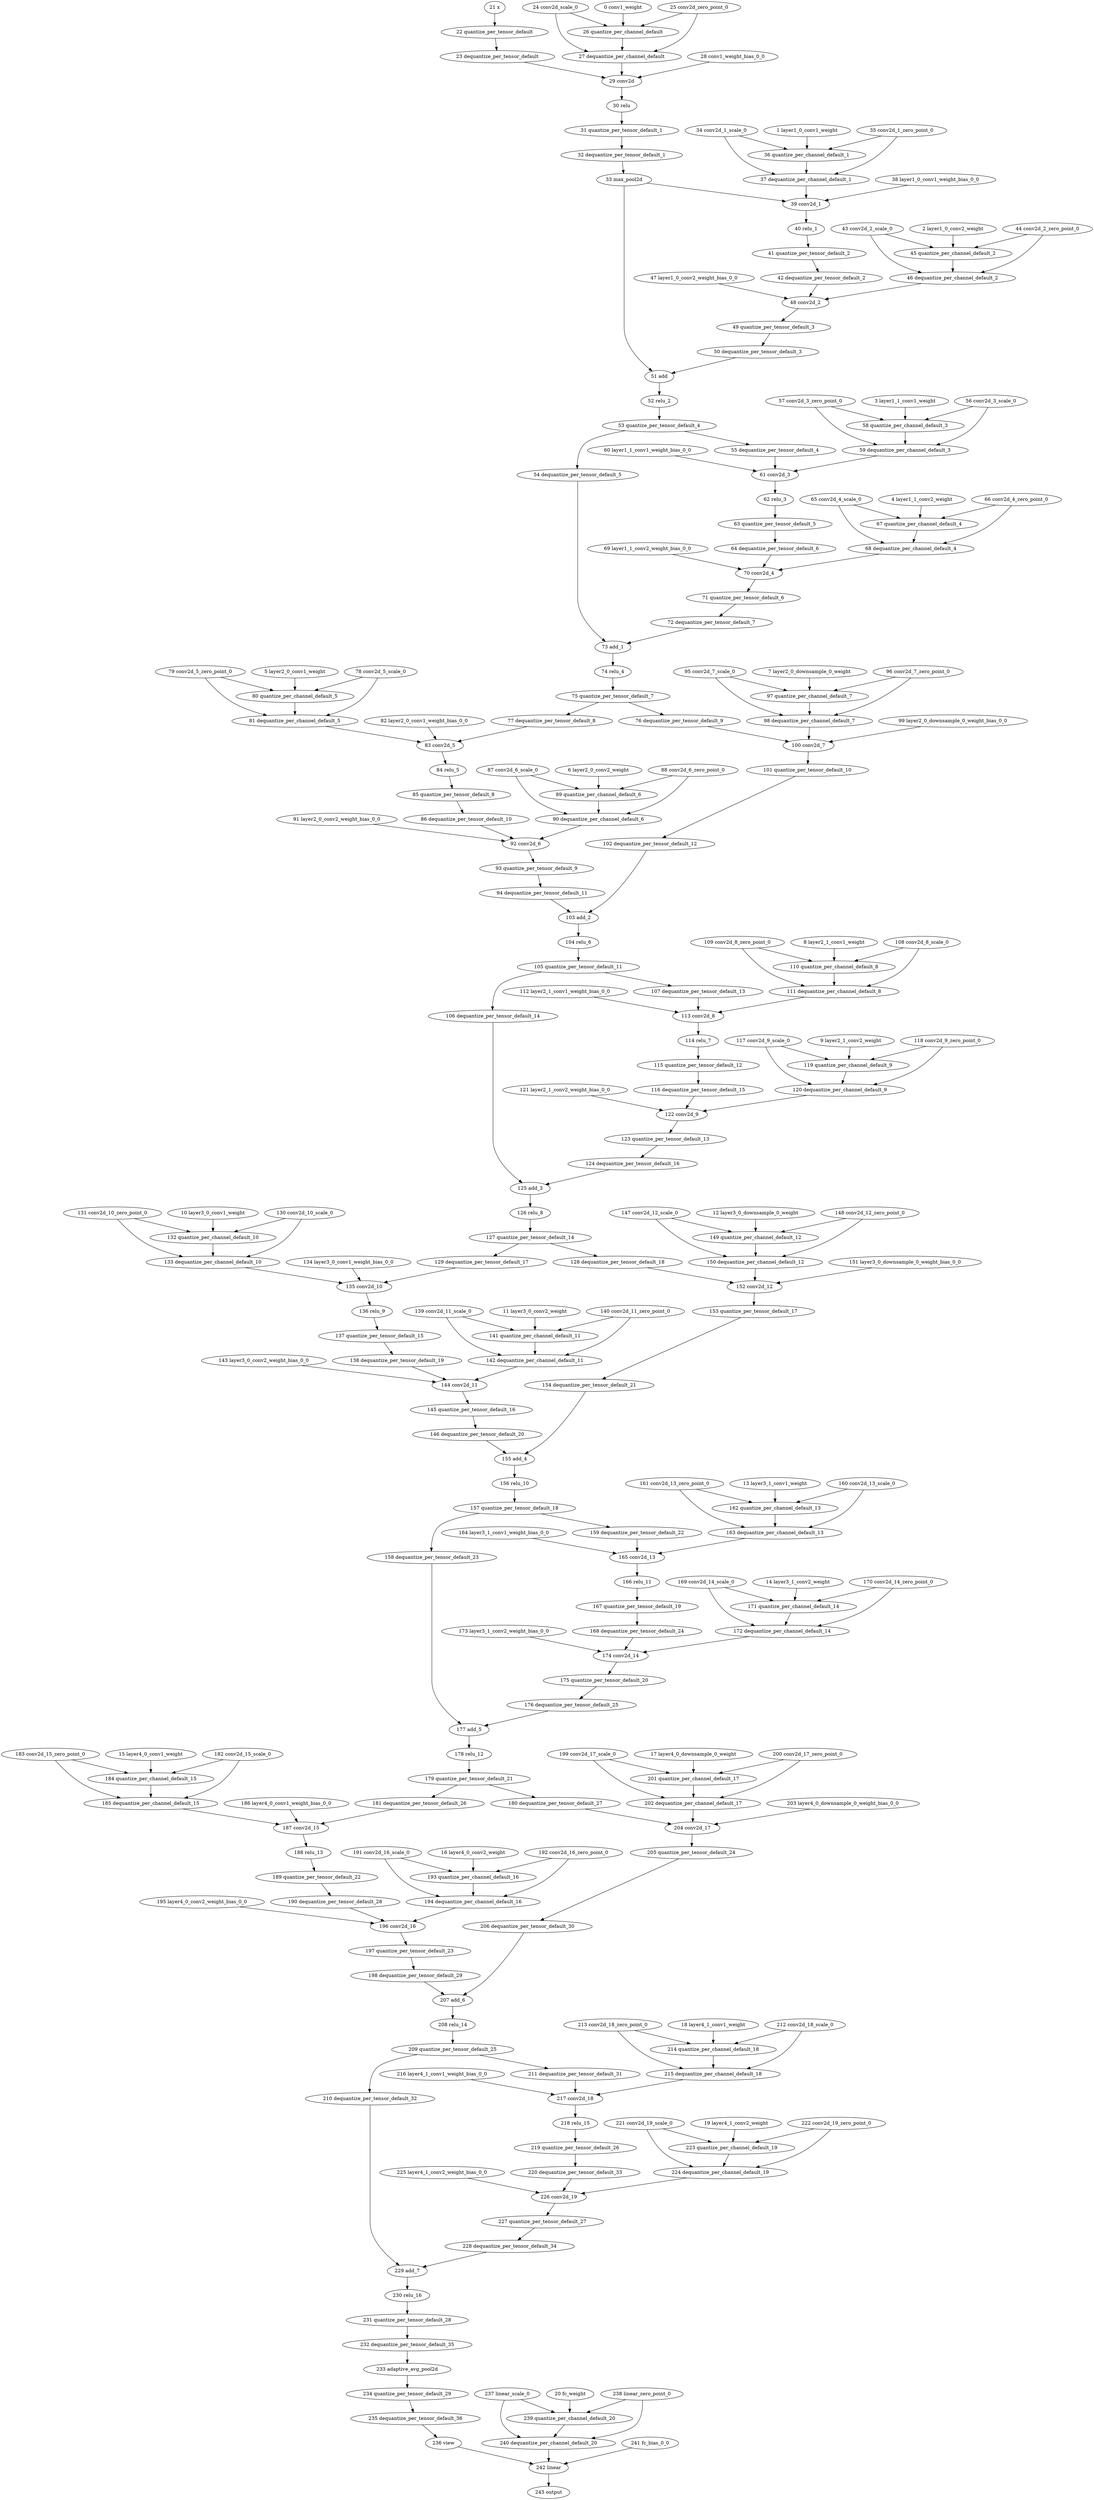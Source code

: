 strict digraph  {
"0 conv1_weight" [id=0, type=get_attr];
"1 layer1_0_conv1_weight" [id=1, type=get_attr];
"2 layer1_0_conv2_weight" [id=2, type=get_attr];
"3 layer1_1_conv1_weight" [id=3, type=get_attr];
"4 layer1_1_conv2_weight" [id=4, type=get_attr];
"5 layer2_0_conv1_weight" [id=5, type=get_attr];
"6 layer2_0_conv2_weight" [id=6, type=get_attr];
"7 layer2_0_downsample_0_weight" [id=7, type=get_attr];
"8 layer2_1_conv1_weight" [id=8, type=get_attr];
"9 layer2_1_conv2_weight" [id=9, type=get_attr];
"10 layer3_0_conv1_weight" [id=10, type=get_attr];
"11 layer3_0_conv2_weight" [id=11, type=get_attr];
"12 layer3_0_downsample_0_weight" [id=12, type=get_attr];
"13 layer3_1_conv1_weight" [id=13, type=get_attr];
"14 layer3_1_conv2_weight" [id=14, type=get_attr];
"15 layer4_0_conv1_weight" [id=15, type=get_attr];
"16 layer4_0_conv2_weight" [id=16, type=get_attr];
"17 layer4_0_downsample_0_weight" [id=17, type=get_attr];
"18 layer4_1_conv1_weight" [id=18, type=get_attr];
"19 layer4_1_conv2_weight" [id=19, type=get_attr];
"20 fc_weight" [id=20, type=get_attr];
"21 x" [id=21, type=input];
"22 quantize_per_tensor_default" [id=22, type=quantize_per_tensor];
"23 dequantize_per_tensor_default" [id=23, type=dequantize_per_tensor];
"24 conv2d_scale_0" [id=24, type=get_attr];
"25 conv2d_zero_point_0" [id=25, type=get_attr];
"26 quantize_per_channel_default" [id=26, type=quantize_per_channel];
"27 dequantize_per_channel_default" [id=27, type=dequantize_per_channel];
"28 conv1_weight_bias_0_0" [id=28, type=get_attr];
"29 conv2d" [id=29, type=conv2d];
"30 relu" [id=30, type=relu];
"31 quantize_per_tensor_default_1" [id=31, type=quantize_per_tensor];
"32 dequantize_per_tensor_default_1" [id=32, type=dequantize_per_tensor];
"33 max_pool2d" [id=33, type=max_pool2d];
"34 conv2d_1_scale_0" [id=34, type=get_attr];
"35 conv2d_1_zero_point_0" [id=35, type=get_attr];
"36 quantize_per_channel_default_1" [id=36, type=quantize_per_channel];
"37 dequantize_per_channel_default_1" [id=37, type=dequantize_per_channel];
"38 layer1_0_conv1_weight_bias_0_0" [id=38, type=get_attr];
"39 conv2d_1" [id=39, type=conv2d];
"40 relu_1" [id=40, type=relu];
"41 quantize_per_tensor_default_2" [id=41, type=quantize_per_tensor];
"42 dequantize_per_tensor_default_2" [id=42, type=dequantize_per_tensor];
"43 conv2d_2_scale_0" [id=43, type=get_attr];
"44 conv2d_2_zero_point_0" [id=44, type=get_attr];
"45 quantize_per_channel_default_2" [id=45, type=quantize_per_channel];
"46 dequantize_per_channel_default_2" [id=46, type=dequantize_per_channel];
"47 layer1_0_conv2_weight_bias_0_0" [id=47, type=get_attr];
"48 conv2d_2" [id=48, type=conv2d];
"49 quantize_per_tensor_default_3" [id=49, type=quantize_per_tensor];
"50 dequantize_per_tensor_default_3" [id=50, type=dequantize_per_tensor];
"51 add" [id=51, type=add];
"52 relu_2" [id=52, type=relu];
"53 quantize_per_tensor_default_4" [id=53, type=quantize_per_tensor];
"54 dequantize_per_tensor_default_5" [id=54, type=dequantize_per_tensor];
"55 dequantize_per_tensor_default_4" [id=55, type=dequantize_per_tensor];
"56 conv2d_3_scale_0" [id=56, type=get_attr];
"57 conv2d_3_zero_point_0" [id=57, type=get_attr];
"58 quantize_per_channel_default_3" [id=58, type=quantize_per_channel];
"59 dequantize_per_channel_default_3" [id=59, type=dequantize_per_channel];
"60 layer1_1_conv1_weight_bias_0_0" [id=60, type=get_attr];
"61 conv2d_3" [id=61, type=conv2d];
"62 relu_3" [id=62, type=relu];
"63 quantize_per_tensor_default_5" [id=63, type=quantize_per_tensor];
"64 dequantize_per_tensor_default_6" [id=64, type=dequantize_per_tensor];
"65 conv2d_4_scale_0" [id=65, type=get_attr];
"66 conv2d_4_zero_point_0" [id=66, type=get_attr];
"67 quantize_per_channel_default_4" [id=67, type=quantize_per_channel];
"68 dequantize_per_channel_default_4" [id=68, type=dequantize_per_channel];
"69 layer1_1_conv2_weight_bias_0_0" [id=69, type=get_attr];
"70 conv2d_4" [id=70, type=conv2d];
"71 quantize_per_tensor_default_6" [id=71, type=quantize_per_tensor];
"72 dequantize_per_tensor_default_7" [id=72, type=dequantize_per_tensor];
"73 add_1" [id=73, type=add];
"74 relu_4" [id=74, type=relu];
"75 quantize_per_tensor_default_7" [id=75, type=quantize_per_tensor];
"76 dequantize_per_tensor_default_9" [id=76, type=dequantize_per_tensor];
"77 dequantize_per_tensor_default_8" [id=77, type=dequantize_per_tensor];
"78 conv2d_5_scale_0" [id=78, type=get_attr];
"79 conv2d_5_zero_point_0" [id=79, type=get_attr];
"80 quantize_per_channel_default_5" [id=80, type=quantize_per_channel];
"81 dequantize_per_channel_default_5" [id=81, type=dequantize_per_channel];
"82 layer2_0_conv1_weight_bias_0_0" [id=82, type=get_attr];
"83 conv2d_5" [id=83, type=conv2d];
"84 relu_5" [id=84, type=relu];
"85 quantize_per_tensor_default_8" [id=85, type=quantize_per_tensor];
"86 dequantize_per_tensor_default_10" [id=86, type=dequantize_per_tensor];
"87 conv2d_6_scale_0" [id=87, type=get_attr];
"88 conv2d_6_zero_point_0" [id=88, type=get_attr];
"89 quantize_per_channel_default_6" [id=89, type=quantize_per_channel];
"90 dequantize_per_channel_default_6" [id=90, type=dequantize_per_channel];
"91 layer2_0_conv2_weight_bias_0_0" [id=91, type=get_attr];
"92 conv2d_6" [id=92, type=conv2d];
"93 quantize_per_tensor_default_9" [id=93, type=quantize_per_tensor];
"94 dequantize_per_tensor_default_11" [id=94, type=dequantize_per_tensor];
"95 conv2d_7_scale_0" [id=95, type=get_attr];
"96 conv2d_7_zero_point_0" [id=96, type=get_attr];
"97 quantize_per_channel_default_7" [id=97, type=quantize_per_channel];
"98 dequantize_per_channel_default_7" [id=98, type=dequantize_per_channel];
"99 layer2_0_downsample_0_weight_bias_0_0" [id=99, type=get_attr];
"100 conv2d_7" [id=100, type=conv2d];
"101 quantize_per_tensor_default_10" [id=101, type=quantize_per_tensor];
"102 dequantize_per_tensor_default_12" [id=102, type=dequantize_per_tensor];
"103 add_2" [id=103, type=add];
"104 relu_6" [id=104, type=relu];
"105 quantize_per_tensor_default_11" [id=105, type=quantize_per_tensor];
"106 dequantize_per_tensor_default_14" [id=106, type=dequantize_per_tensor];
"107 dequantize_per_tensor_default_13" [id=107, type=dequantize_per_tensor];
"108 conv2d_8_scale_0" [id=108, type=get_attr];
"109 conv2d_8_zero_point_0" [id=109, type=get_attr];
"110 quantize_per_channel_default_8" [id=110, type=quantize_per_channel];
"111 dequantize_per_channel_default_8" [id=111, type=dequantize_per_channel];
"112 layer2_1_conv1_weight_bias_0_0" [id=112, type=get_attr];
"113 conv2d_8" [id=113, type=conv2d];
"114 relu_7" [id=114, type=relu];
"115 quantize_per_tensor_default_12" [id=115, type=quantize_per_tensor];
"116 dequantize_per_tensor_default_15" [id=116, type=dequantize_per_tensor];
"117 conv2d_9_scale_0" [id=117, type=get_attr];
"118 conv2d_9_zero_point_0" [id=118, type=get_attr];
"119 quantize_per_channel_default_9" [id=119, type=quantize_per_channel];
"120 dequantize_per_channel_default_9" [id=120, type=dequantize_per_channel];
"121 layer2_1_conv2_weight_bias_0_0" [id=121, type=get_attr];
"122 conv2d_9" [id=122, type=conv2d];
"123 quantize_per_tensor_default_13" [id=123, type=quantize_per_tensor];
"124 dequantize_per_tensor_default_16" [id=124, type=dequantize_per_tensor];
"125 add_3" [id=125, type=add];
"126 relu_8" [id=126, type=relu];
"127 quantize_per_tensor_default_14" [id=127, type=quantize_per_tensor];
"128 dequantize_per_tensor_default_18" [id=128, type=dequantize_per_tensor];
"129 dequantize_per_tensor_default_17" [id=129, type=dequantize_per_tensor];
"130 conv2d_10_scale_0" [id=130, type=get_attr];
"131 conv2d_10_zero_point_0" [id=131, type=get_attr];
"132 quantize_per_channel_default_10" [id=132, type=quantize_per_channel];
"133 dequantize_per_channel_default_10" [id=133, type=dequantize_per_channel];
"134 layer3_0_conv1_weight_bias_0_0" [id=134, type=get_attr];
"135 conv2d_10" [id=135, type=conv2d];
"136 relu_9" [id=136, type=relu];
"137 quantize_per_tensor_default_15" [id=137, type=quantize_per_tensor];
"138 dequantize_per_tensor_default_19" [id=138, type=dequantize_per_tensor];
"139 conv2d_11_scale_0" [id=139, type=get_attr];
"140 conv2d_11_zero_point_0" [id=140, type=get_attr];
"141 quantize_per_channel_default_11" [id=141, type=quantize_per_channel];
"142 dequantize_per_channel_default_11" [id=142, type=dequantize_per_channel];
"143 layer3_0_conv2_weight_bias_0_0" [id=143, type=get_attr];
"144 conv2d_11" [id=144, type=conv2d];
"145 quantize_per_tensor_default_16" [id=145, type=quantize_per_tensor];
"146 dequantize_per_tensor_default_20" [id=146, type=dequantize_per_tensor];
"147 conv2d_12_scale_0" [id=147, type=get_attr];
"148 conv2d_12_zero_point_0" [id=148, type=get_attr];
"149 quantize_per_channel_default_12" [id=149, type=quantize_per_channel];
"150 dequantize_per_channel_default_12" [id=150, type=dequantize_per_channel];
"151 layer3_0_downsample_0_weight_bias_0_0" [id=151, type=get_attr];
"152 conv2d_12" [id=152, type=conv2d];
"153 quantize_per_tensor_default_17" [id=153, type=quantize_per_tensor];
"154 dequantize_per_tensor_default_21" [id=154, type=dequantize_per_tensor];
"155 add_4" [id=155, type=add];
"156 relu_10" [id=156, type=relu];
"157 quantize_per_tensor_default_18" [id=157, type=quantize_per_tensor];
"158 dequantize_per_tensor_default_23" [id=158, type=dequantize_per_tensor];
"159 dequantize_per_tensor_default_22" [id=159, type=dequantize_per_tensor];
"160 conv2d_13_scale_0" [id=160, type=get_attr];
"161 conv2d_13_zero_point_0" [id=161, type=get_attr];
"162 quantize_per_channel_default_13" [id=162, type=quantize_per_channel];
"163 dequantize_per_channel_default_13" [id=163, type=dequantize_per_channel];
"164 layer3_1_conv1_weight_bias_0_0" [id=164, type=get_attr];
"165 conv2d_13" [id=165, type=conv2d];
"166 relu_11" [id=166, type=relu];
"167 quantize_per_tensor_default_19" [id=167, type=quantize_per_tensor];
"168 dequantize_per_tensor_default_24" [id=168, type=dequantize_per_tensor];
"169 conv2d_14_scale_0" [id=169, type=get_attr];
"170 conv2d_14_zero_point_0" [id=170, type=get_attr];
"171 quantize_per_channel_default_14" [id=171, type=quantize_per_channel];
"172 dequantize_per_channel_default_14" [id=172, type=dequantize_per_channel];
"173 layer3_1_conv2_weight_bias_0_0" [id=173, type=get_attr];
"174 conv2d_14" [id=174, type=conv2d];
"175 quantize_per_tensor_default_20" [id=175, type=quantize_per_tensor];
"176 dequantize_per_tensor_default_25" [id=176, type=dequantize_per_tensor];
"177 add_5" [id=177, type=add];
"178 relu_12" [id=178, type=relu];
"179 quantize_per_tensor_default_21" [id=179, type=quantize_per_tensor];
"180 dequantize_per_tensor_default_27" [id=180, type=dequantize_per_tensor];
"181 dequantize_per_tensor_default_26" [id=181, type=dequantize_per_tensor];
"182 conv2d_15_scale_0" [id=182, type=get_attr];
"183 conv2d_15_zero_point_0" [id=183, type=get_attr];
"184 quantize_per_channel_default_15" [id=184, type=quantize_per_channel];
"185 dequantize_per_channel_default_15" [id=185, type=dequantize_per_channel];
"186 layer4_0_conv1_weight_bias_0_0" [id=186, type=get_attr];
"187 conv2d_15" [id=187, type=conv2d];
"188 relu_13" [id=188, type=relu];
"189 quantize_per_tensor_default_22" [id=189, type=quantize_per_tensor];
"190 dequantize_per_tensor_default_28" [id=190, type=dequantize_per_tensor];
"191 conv2d_16_scale_0" [id=191, type=get_attr];
"192 conv2d_16_zero_point_0" [id=192, type=get_attr];
"193 quantize_per_channel_default_16" [id=193, type=quantize_per_channel];
"194 dequantize_per_channel_default_16" [id=194, type=dequantize_per_channel];
"195 layer4_0_conv2_weight_bias_0_0" [id=195, type=get_attr];
"196 conv2d_16" [id=196, type=conv2d];
"197 quantize_per_tensor_default_23" [id=197, type=quantize_per_tensor];
"198 dequantize_per_tensor_default_29" [id=198, type=dequantize_per_tensor];
"199 conv2d_17_scale_0" [id=199, type=get_attr];
"200 conv2d_17_zero_point_0" [id=200, type=get_attr];
"201 quantize_per_channel_default_17" [id=201, type=quantize_per_channel];
"202 dequantize_per_channel_default_17" [id=202, type=dequantize_per_channel];
"203 layer4_0_downsample_0_weight_bias_0_0" [id=203, type=get_attr];
"204 conv2d_17" [id=204, type=conv2d];
"205 quantize_per_tensor_default_24" [id=205, type=quantize_per_tensor];
"206 dequantize_per_tensor_default_30" [id=206, type=dequantize_per_tensor];
"207 add_6" [id=207, type=add];
"208 relu_14" [id=208, type=relu];
"209 quantize_per_tensor_default_25" [id=209, type=quantize_per_tensor];
"210 dequantize_per_tensor_default_32" [id=210, type=dequantize_per_tensor];
"211 dequantize_per_tensor_default_31" [id=211, type=dequantize_per_tensor];
"212 conv2d_18_scale_0" [id=212, type=get_attr];
"213 conv2d_18_zero_point_0" [id=213, type=get_attr];
"214 quantize_per_channel_default_18" [id=214, type=quantize_per_channel];
"215 dequantize_per_channel_default_18" [id=215, type=dequantize_per_channel];
"216 layer4_1_conv1_weight_bias_0_0" [id=216, type=get_attr];
"217 conv2d_18" [id=217, type=conv2d];
"218 relu_15" [id=218, type=relu];
"219 quantize_per_tensor_default_26" [id=219, type=quantize_per_tensor];
"220 dequantize_per_tensor_default_33" [id=220, type=dequantize_per_tensor];
"221 conv2d_19_scale_0" [id=221, type=get_attr];
"222 conv2d_19_zero_point_0" [id=222, type=get_attr];
"223 quantize_per_channel_default_19" [id=223, type=quantize_per_channel];
"224 dequantize_per_channel_default_19" [id=224, type=dequantize_per_channel];
"225 layer4_1_conv2_weight_bias_0_0" [id=225, type=get_attr];
"226 conv2d_19" [id=226, type=conv2d];
"227 quantize_per_tensor_default_27" [id=227, type=quantize_per_tensor];
"228 dequantize_per_tensor_default_34" [id=228, type=dequantize_per_tensor];
"229 add_7" [id=229, type=add];
"230 relu_16" [id=230, type=relu];
"231 quantize_per_tensor_default_28" [id=231, type=quantize_per_tensor];
"232 dequantize_per_tensor_default_35" [id=232, type=dequantize_per_tensor];
"233 adaptive_avg_pool2d" [id=233, type=adaptive_avg_pool2d];
"234 quantize_per_tensor_default_29" [id=234, type=quantize_per_tensor];
"235 dequantize_per_tensor_default_36" [id=235, type=dequantize_per_tensor];
"236 view" [id=236, type=view];
"237 linear_scale_0" [id=237, type=get_attr];
"238 linear_zero_point_0" [id=238, type=get_attr];
"239 quantize_per_channel_default_20" [id=239, type=quantize_per_channel];
"240 dequantize_per_channel_default_20" [id=240, type=dequantize_per_channel];
"241 fc_bias_0_0" [id=241, type=get_attr];
"242 linear" [id=242, type=linear];
"243 output" [id=243, type=output];
"0 conv1_weight" -> "26 quantize_per_channel_default";
"1 layer1_0_conv1_weight" -> "36 quantize_per_channel_default_1";
"2 layer1_0_conv2_weight" -> "45 quantize_per_channel_default_2";
"3 layer1_1_conv1_weight" -> "58 quantize_per_channel_default_3";
"4 layer1_1_conv2_weight" -> "67 quantize_per_channel_default_4";
"5 layer2_0_conv1_weight" -> "80 quantize_per_channel_default_5";
"6 layer2_0_conv2_weight" -> "89 quantize_per_channel_default_6";
"7 layer2_0_downsample_0_weight" -> "97 quantize_per_channel_default_7";
"8 layer2_1_conv1_weight" -> "110 quantize_per_channel_default_8";
"9 layer2_1_conv2_weight" -> "119 quantize_per_channel_default_9";
"10 layer3_0_conv1_weight" -> "132 quantize_per_channel_default_10";
"11 layer3_0_conv2_weight" -> "141 quantize_per_channel_default_11";
"12 layer3_0_downsample_0_weight" -> "149 quantize_per_channel_default_12";
"13 layer3_1_conv1_weight" -> "162 quantize_per_channel_default_13";
"14 layer3_1_conv2_weight" -> "171 quantize_per_channel_default_14";
"15 layer4_0_conv1_weight" -> "184 quantize_per_channel_default_15";
"16 layer4_0_conv2_weight" -> "193 quantize_per_channel_default_16";
"17 layer4_0_downsample_0_weight" -> "201 quantize_per_channel_default_17";
"18 layer4_1_conv1_weight" -> "214 quantize_per_channel_default_18";
"19 layer4_1_conv2_weight" -> "223 quantize_per_channel_default_19";
"20 fc_weight" -> "239 quantize_per_channel_default_20";
"21 x" -> "22 quantize_per_tensor_default";
"22 quantize_per_tensor_default" -> "23 dequantize_per_tensor_default";
"23 dequantize_per_tensor_default" -> "29 conv2d";
"24 conv2d_scale_0" -> "26 quantize_per_channel_default";
"24 conv2d_scale_0" -> "27 dequantize_per_channel_default";
"25 conv2d_zero_point_0" -> "26 quantize_per_channel_default";
"25 conv2d_zero_point_0" -> "27 dequantize_per_channel_default";
"26 quantize_per_channel_default" -> "27 dequantize_per_channel_default";
"27 dequantize_per_channel_default" -> "29 conv2d";
"28 conv1_weight_bias_0_0" -> "29 conv2d";
"29 conv2d" -> "30 relu";
"30 relu" -> "31 quantize_per_tensor_default_1";
"31 quantize_per_tensor_default_1" -> "32 dequantize_per_tensor_default_1";
"32 dequantize_per_tensor_default_1" -> "33 max_pool2d";
"33 max_pool2d" -> "39 conv2d_1";
"33 max_pool2d" -> "51 add";
"34 conv2d_1_scale_0" -> "36 quantize_per_channel_default_1";
"34 conv2d_1_scale_0" -> "37 dequantize_per_channel_default_1";
"35 conv2d_1_zero_point_0" -> "36 quantize_per_channel_default_1";
"35 conv2d_1_zero_point_0" -> "37 dequantize_per_channel_default_1";
"36 quantize_per_channel_default_1" -> "37 dequantize_per_channel_default_1";
"37 dequantize_per_channel_default_1" -> "39 conv2d_1";
"38 layer1_0_conv1_weight_bias_0_0" -> "39 conv2d_1";
"39 conv2d_1" -> "40 relu_1";
"40 relu_1" -> "41 quantize_per_tensor_default_2";
"41 quantize_per_tensor_default_2" -> "42 dequantize_per_tensor_default_2";
"42 dequantize_per_tensor_default_2" -> "48 conv2d_2";
"43 conv2d_2_scale_0" -> "45 quantize_per_channel_default_2";
"43 conv2d_2_scale_0" -> "46 dequantize_per_channel_default_2";
"44 conv2d_2_zero_point_0" -> "45 quantize_per_channel_default_2";
"44 conv2d_2_zero_point_0" -> "46 dequantize_per_channel_default_2";
"45 quantize_per_channel_default_2" -> "46 dequantize_per_channel_default_2";
"46 dequantize_per_channel_default_2" -> "48 conv2d_2";
"47 layer1_0_conv2_weight_bias_0_0" -> "48 conv2d_2";
"48 conv2d_2" -> "49 quantize_per_tensor_default_3";
"49 quantize_per_tensor_default_3" -> "50 dequantize_per_tensor_default_3";
"50 dequantize_per_tensor_default_3" -> "51 add";
"51 add" -> "52 relu_2";
"52 relu_2" -> "53 quantize_per_tensor_default_4";
"53 quantize_per_tensor_default_4" -> "54 dequantize_per_tensor_default_5";
"53 quantize_per_tensor_default_4" -> "55 dequantize_per_tensor_default_4";
"54 dequantize_per_tensor_default_5" -> "73 add_1";
"55 dequantize_per_tensor_default_4" -> "61 conv2d_3";
"56 conv2d_3_scale_0" -> "58 quantize_per_channel_default_3";
"56 conv2d_3_scale_0" -> "59 dequantize_per_channel_default_3";
"57 conv2d_3_zero_point_0" -> "58 quantize_per_channel_default_3";
"57 conv2d_3_zero_point_0" -> "59 dequantize_per_channel_default_3";
"58 quantize_per_channel_default_3" -> "59 dequantize_per_channel_default_3";
"59 dequantize_per_channel_default_3" -> "61 conv2d_3";
"60 layer1_1_conv1_weight_bias_0_0" -> "61 conv2d_3";
"61 conv2d_3" -> "62 relu_3";
"62 relu_3" -> "63 quantize_per_tensor_default_5";
"63 quantize_per_tensor_default_5" -> "64 dequantize_per_tensor_default_6";
"64 dequantize_per_tensor_default_6" -> "70 conv2d_4";
"65 conv2d_4_scale_0" -> "67 quantize_per_channel_default_4";
"65 conv2d_4_scale_0" -> "68 dequantize_per_channel_default_4";
"66 conv2d_4_zero_point_0" -> "67 quantize_per_channel_default_4";
"66 conv2d_4_zero_point_0" -> "68 dequantize_per_channel_default_4";
"67 quantize_per_channel_default_4" -> "68 dequantize_per_channel_default_4";
"68 dequantize_per_channel_default_4" -> "70 conv2d_4";
"69 layer1_1_conv2_weight_bias_0_0" -> "70 conv2d_4";
"70 conv2d_4" -> "71 quantize_per_tensor_default_6";
"71 quantize_per_tensor_default_6" -> "72 dequantize_per_tensor_default_7";
"72 dequantize_per_tensor_default_7" -> "73 add_1";
"73 add_1" -> "74 relu_4";
"74 relu_4" -> "75 quantize_per_tensor_default_7";
"75 quantize_per_tensor_default_7" -> "76 dequantize_per_tensor_default_9";
"75 quantize_per_tensor_default_7" -> "77 dequantize_per_tensor_default_8";
"76 dequantize_per_tensor_default_9" -> "100 conv2d_7";
"77 dequantize_per_tensor_default_8" -> "83 conv2d_5";
"78 conv2d_5_scale_0" -> "80 quantize_per_channel_default_5";
"78 conv2d_5_scale_0" -> "81 dequantize_per_channel_default_5";
"79 conv2d_5_zero_point_0" -> "80 quantize_per_channel_default_5";
"79 conv2d_5_zero_point_0" -> "81 dequantize_per_channel_default_5";
"80 quantize_per_channel_default_5" -> "81 dequantize_per_channel_default_5";
"81 dequantize_per_channel_default_5" -> "83 conv2d_5";
"82 layer2_0_conv1_weight_bias_0_0" -> "83 conv2d_5";
"83 conv2d_5" -> "84 relu_5";
"84 relu_5" -> "85 quantize_per_tensor_default_8";
"85 quantize_per_tensor_default_8" -> "86 dequantize_per_tensor_default_10";
"86 dequantize_per_tensor_default_10" -> "92 conv2d_6";
"87 conv2d_6_scale_0" -> "89 quantize_per_channel_default_6";
"87 conv2d_6_scale_0" -> "90 dequantize_per_channel_default_6";
"88 conv2d_6_zero_point_0" -> "89 quantize_per_channel_default_6";
"88 conv2d_6_zero_point_0" -> "90 dequantize_per_channel_default_6";
"89 quantize_per_channel_default_6" -> "90 dequantize_per_channel_default_6";
"90 dequantize_per_channel_default_6" -> "92 conv2d_6";
"91 layer2_0_conv2_weight_bias_0_0" -> "92 conv2d_6";
"92 conv2d_6" -> "93 quantize_per_tensor_default_9";
"93 quantize_per_tensor_default_9" -> "94 dequantize_per_tensor_default_11";
"94 dequantize_per_tensor_default_11" -> "103 add_2";
"95 conv2d_7_scale_0" -> "97 quantize_per_channel_default_7";
"95 conv2d_7_scale_0" -> "98 dequantize_per_channel_default_7";
"96 conv2d_7_zero_point_0" -> "97 quantize_per_channel_default_7";
"96 conv2d_7_zero_point_0" -> "98 dequantize_per_channel_default_7";
"97 quantize_per_channel_default_7" -> "98 dequantize_per_channel_default_7";
"98 dequantize_per_channel_default_7" -> "100 conv2d_7";
"99 layer2_0_downsample_0_weight_bias_0_0" -> "100 conv2d_7";
"100 conv2d_7" -> "101 quantize_per_tensor_default_10";
"101 quantize_per_tensor_default_10" -> "102 dequantize_per_tensor_default_12";
"102 dequantize_per_tensor_default_12" -> "103 add_2";
"103 add_2" -> "104 relu_6";
"104 relu_6" -> "105 quantize_per_tensor_default_11";
"105 quantize_per_tensor_default_11" -> "106 dequantize_per_tensor_default_14";
"105 quantize_per_tensor_default_11" -> "107 dequantize_per_tensor_default_13";
"106 dequantize_per_tensor_default_14" -> "125 add_3";
"107 dequantize_per_tensor_default_13" -> "113 conv2d_8";
"108 conv2d_8_scale_0" -> "110 quantize_per_channel_default_8";
"108 conv2d_8_scale_0" -> "111 dequantize_per_channel_default_8";
"109 conv2d_8_zero_point_0" -> "110 quantize_per_channel_default_8";
"109 conv2d_8_zero_point_0" -> "111 dequantize_per_channel_default_8";
"110 quantize_per_channel_default_8" -> "111 dequantize_per_channel_default_8";
"111 dequantize_per_channel_default_8" -> "113 conv2d_8";
"112 layer2_1_conv1_weight_bias_0_0" -> "113 conv2d_8";
"113 conv2d_8" -> "114 relu_7";
"114 relu_7" -> "115 quantize_per_tensor_default_12";
"115 quantize_per_tensor_default_12" -> "116 dequantize_per_tensor_default_15";
"116 dequantize_per_tensor_default_15" -> "122 conv2d_9";
"117 conv2d_9_scale_0" -> "119 quantize_per_channel_default_9";
"117 conv2d_9_scale_0" -> "120 dequantize_per_channel_default_9";
"118 conv2d_9_zero_point_0" -> "119 quantize_per_channel_default_9";
"118 conv2d_9_zero_point_0" -> "120 dequantize_per_channel_default_9";
"119 quantize_per_channel_default_9" -> "120 dequantize_per_channel_default_9";
"120 dequantize_per_channel_default_9" -> "122 conv2d_9";
"121 layer2_1_conv2_weight_bias_0_0" -> "122 conv2d_9";
"122 conv2d_9" -> "123 quantize_per_tensor_default_13";
"123 quantize_per_tensor_default_13" -> "124 dequantize_per_tensor_default_16";
"124 dequantize_per_tensor_default_16" -> "125 add_3";
"125 add_3" -> "126 relu_8";
"126 relu_8" -> "127 quantize_per_tensor_default_14";
"127 quantize_per_tensor_default_14" -> "128 dequantize_per_tensor_default_18";
"127 quantize_per_tensor_default_14" -> "129 dequantize_per_tensor_default_17";
"128 dequantize_per_tensor_default_18" -> "152 conv2d_12";
"129 dequantize_per_tensor_default_17" -> "135 conv2d_10";
"130 conv2d_10_scale_0" -> "132 quantize_per_channel_default_10";
"130 conv2d_10_scale_0" -> "133 dequantize_per_channel_default_10";
"131 conv2d_10_zero_point_0" -> "132 quantize_per_channel_default_10";
"131 conv2d_10_zero_point_0" -> "133 dequantize_per_channel_default_10";
"132 quantize_per_channel_default_10" -> "133 dequantize_per_channel_default_10";
"133 dequantize_per_channel_default_10" -> "135 conv2d_10";
"134 layer3_0_conv1_weight_bias_0_0" -> "135 conv2d_10";
"135 conv2d_10" -> "136 relu_9";
"136 relu_9" -> "137 quantize_per_tensor_default_15";
"137 quantize_per_tensor_default_15" -> "138 dequantize_per_tensor_default_19";
"138 dequantize_per_tensor_default_19" -> "144 conv2d_11";
"139 conv2d_11_scale_0" -> "141 quantize_per_channel_default_11";
"139 conv2d_11_scale_0" -> "142 dequantize_per_channel_default_11";
"140 conv2d_11_zero_point_0" -> "141 quantize_per_channel_default_11";
"140 conv2d_11_zero_point_0" -> "142 dequantize_per_channel_default_11";
"141 quantize_per_channel_default_11" -> "142 dequantize_per_channel_default_11";
"142 dequantize_per_channel_default_11" -> "144 conv2d_11";
"143 layer3_0_conv2_weight_bias_0_0" -> "144 conv2d_11";
"144 conv2d_11" -> "145 quantize_per_tensor_default_16";
"145 quantize_per_tensor_default_16" -> "146 dequantize_per_tensor_default_20";
"146 dequantize_per_tensor_default_20" -> "155 add_4";
"147 conv2d_12_scale_0" -> "149 quantize_per_channel_default_12";
"147 conv2d_12_scale_0" -> "150 dequantize_per_channel_default_12";
"148 conv2d_12_zero_point_0" -> "149 quantize_per_channel_default_12";
"148 conv2d_12_zero_point_0" -> "150 dequantize_per_channel_default_12";
"149 quantize_per_channel_default_12" -> "150 dequantize_per_channel_default_12";
"150 dequantize_per_channel_default_12" -> "152 conv2d_12";
"151 layer3_0_downsample_0_weight_bias_0_0" -> "152 conv2d_12";
"152 conv2d_12" -> "153 quantize_per_tensor_default_17";
"153 quantize_per_tensor_default_17" -> "154 dequantize_per_tensor_default_21";
"154 dequantize_per_tensor_default_21" -> "155 add_4";
"155 add_4" -> "156 relu_10";
"156 relu_10" -> "157 quantize_per_tensor_default_18";
"157 quantize_per_tensor_default_18" -> "158 dequantize_per_tensor_default_23";
"157 quantize_per_tensor_default_18" -> "159 dequantize_per_tensor_default_22";
"158 dequantize_per_tensor_default_23" -> "177 add_5";
"159 dequantize_per_tensor_default_22" -> "165 conv2d_13";
"160 conv2d_13_scale_0" -> "162 quantize_per_channel_default_13";
"160 conv2d_13_scale_0" -> "163 dequantize_per_channel_default_13";
"161 conv2d_13_zero_point_0" -> "162 quantize_per_channel_default_13";
"161 conv2d_13_zero_point_0" -> "163 dequantize_per_channel_default_13";
"162 quantize_per_channel_default_13" -> "163 dequantize_per_channel_default_13";
"163 dequantize_per_channel_default_13" -> "165 conv2d_13";
"164 layer3_1_conv1_weight_bias_0_0" -> "165 conv2d_13";
"165 conv2d_13" -> "166 relu_11";
"166 relu_11" -> "167 quantize_per_tensor_default_19";
"167 quantize_per_tensor_default_19" -> "168 dequantize_per_tensor_default_24";
"168 dequantize_per_tensor_default_24" -> "174 conv2d_14";
"169 conv2d_14_scale_0" -> "171 quantize_per_channel_default_14";
"169 conv2d_14_scale_0" -> "172 dequantize_per_channel_default_14";
"170 conv2d_14_zero_point_0" -> "171 quantize_per_channel_default_14";
"170 conv2d_14_zero_point_0" -> "172 dequantize_per_channel_default_14";
"171 quantize_per_channel_default_14" -> "172 dequantize_per_channel_default_14";
"172 dequantize_per_channel_default_14" -> "174 conv2d_14";
"173 layer3_1_conv2_weight_bias_0_0" -> "174 conv2d_14";
"174 conv2d_14" -> "175 quantize_per_tensor_default_20";
"175 quantize_per_tensor_default_20" -> "176 dequantize_per_tensor_default_25";
"176 dequantize_per_tensor_default_25" -> "177 add_5";
"177 add_5" -> "178 relu_12";
"178 relu_12" -> "179 quantize_per_tensor_default_21";
"179 quantize_per_tensor_default_21" -> "180 dequantize_per_tensor_default_27";
"179 quantize_per_tensor_default_21" -> "181 dequantize_per_tensor_default_26";
"180 dequantize_per_tensor_default_27" -> "204 conv2d_17";
"181 dequantize_per_tensor_default_26" -> "187 conv2d_15";
"182 conv2d_15_scale_0" -> "184 quantize_per_channel_default_15";
"182 conv2d_15_scale_0" -> "185 dequantize_per_channel_default_15";
"183 conv2d_15_zero_point_0" -> "184 quantize_per_channel_default_15";
"183 conv2d_15_zero_point_0" -> "185 dequantize_per_channel_default_15";
"184 quantize_per_channel_default_15" -> "185 dequantize_per_channel_default_15";
"185 dequantize_per_channel_default_15" -> "187 conv2d_15";
"186 layer4_0_conv1_weight_bias_0_0" -> "187 conv2d_15";
"187 conv2d_15" -> "188 relu_13";
"188 relu_13" -> "189 quantize_per_tensor_default_22";
"189 quantize_per_tensor_default_22" -> "190 dequantize_per_tensor_default_28";
"190 dequantize_per_tensor_default_28" -> "196 conv2d_16";
"191 conv2d_16_scale_0" -> "193 quantize_per_channel_default_16";
"191 conv2d_16_scale_0" -> "194 dequantize_per_channel_default_16";
"192 conv2d_16_zero_point_0" -> "193 quantize_per_channel_default_16";
"192 conv2d_16_zero_point_0" -> "194 dequantize_per_channel_default_16";
"193 quantize_per_channel_default_16" -> "194 dequantize_per_channel_default_16";
"194 dequantize_per_channel_default_16" -> "196 conv2d_16";
"195 layer4_0_conv2_weight_bias_0_0" -> "196 conv2d_16";
"196 conv2d_16" -> "197 quantize_per_tensor_default_23";
"197 quantize_per_tensor_default_23" -> "198 dequantize_per_tensor_default_29";
"198 dequantize_per_tensor_default_29" -> "207 add_6";
"199 conv2d_17_scale_0" -> "201 quantize_per_channel_default_17";
"199 conv2d_17_scale_0" -> "202 dequantize_per_channel_default_17";
"200 conv2d_17_zero_point_0" -> "201 quantize_per_channel_default_17";
"200 conv2d_17_zero_point_0" -> "202 dequantize_per_channel_default_17";
"201 quantize_per_channel_default_17" -> "202 dequantize_per_channel_default_17";
"202 dequantize_per_channel_default_17" -> "204 conv2d_17";
"203 layer4_0_downsample_0_weight_bias_0_0" -> "204 conv2d_17";
"204 conv2d_17" -> "205 quantize_per_tensor_default_24";
"205 quantize_per_tensor_default_24" -> "206 dequantize_per_tensor_default_30";
"206 dequantize_per_tensor_default_30" -> "207 add_6";
"207 add_6" -> "208 relu_14";
"208 relu_14" -> "209 quantize_per_tensor_default_25";
"209 quantize_per_tensor_default_25" -> "210 dequantize_per_tensor_default_32";
"209 quantize_per_tensor_default_25" -> "211 dequantize_per_tensor_default_31";
"210 dequantize_per_tensor_default_32" -> "229 add_7";
"211 dequantize_per_tensor_default_31" -> "217 conv2d_18";
"212 conv2d_18_scale_0" -> "214 quantize_per_channel_default_18";
"212 conv2d_18_scale_0" -> "215 dequantize_per_channel_default_18";
"213 conv2d_18_zero_point_0" -> "214 quantize_per_channel_default_18";
"213 conv2d_18_zero_point_0" -> "215 dequantize_per_channel_default_18";
"214 quantize_per_channel_default_18" -> "215 dequantize_per_channel_default_18";
"215 dequantize_per_channel_default_18" -> "217 conv2d_18";
"216 layer4_1_conv1_weight_bias_0_0" -> "217 conv2d_18";
"217 conv2d_18" -> "218 relu_15";
"218 relu_15" -> "219 quantize_per_tensor_default_26";
"219 quantize_per_tensor_default_26" -> "220 dequantize_per_tensor_default_33";
"220 dequantize_per_tensor_default_33" -> "226 conv2d_19";
"221 conv2d_19_scale_0" -> "223 quantize_per_channel_default_19";
"221 conv2d_19_scale_0" -> "224 dequantize_per_channel_default_19";
"222 conv2d_19_zero_point_0" -> "223 quantize_per_channel_default_19";
"222 conv2d_19_zero_point_0" -> "224 dequantize_per_channel_default_19";
"223 quantize_per_channel_default_19" -> "224 dequantize_per_channel_default_19";
"224 dequantize_per_channel_default_19" -> "226 conv2d_19";
"225 layer4_1_conv2_weight_bias_0_0" -> "226 conv2d_19";
"226 conv2d_19" -> "227 quantize_per_tensor_default_27";
"227 quantize_per_tensor_default_27" -> "228 dequantize_per_tensor_default_34";
"228 dequantize_per_tensor_default_34" -> "229 add_7";
"229 add_7" -> "230 relu_16";
"230 relu_16" -> "231 quantize_per_tensor_default_28";
"231 quantize_per_tensor_default_28" -> "232 dequantize_per_tensor_default_35";
"232 dequantize_per_tensor_default_35" -> "233 adaptive_avg_pool2d";
"233 adaptive_avg_pool2d" -> "234 quantize_per_tensor_default_29";
"234 quantize_per_tensor_default_29" -> "235 dequantize_per_tensor_default_36";
"235 dequantize_per_tensor_default_36" -> "236 view";
"236 view" -> "242 linear";
"237 linear_scale_0" -> "239 quantize_per_channel_default_20";
"237 linear_scale_0" -> "240 dequantize_per_channel_default_20";
"238 linear_zero_point_0" -> "239 quantize_per_channel_default_20";
"238 linear_zero_point_0" -> "240 dequantize_per_channel_default_20";
"239 quantize_per_channel_default_20" -> "240 dequantize_per_channel_default_20";
"240 dequantize_per_channel_default_20" -> "242 linear";
"241 fc_bias_0_0" -> "242 linear";
"242 linear" -> "243 output";
}
